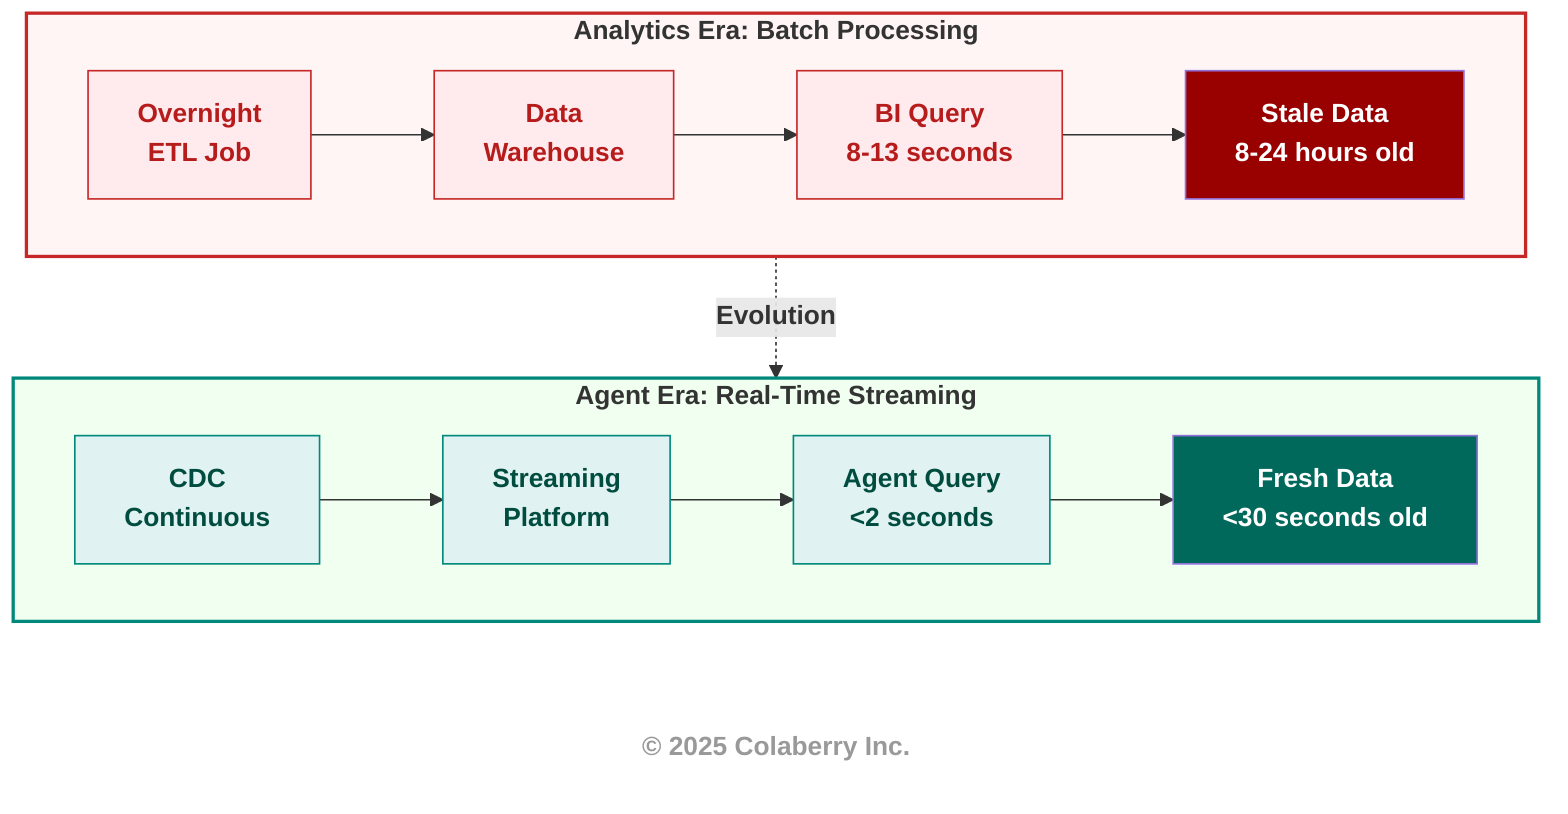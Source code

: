 flowchart TB
    subgraph Analytics["<b>Analytics Era: Batch Processing</b>"]
        direction LR
        A1["<b>Overnight<br/>ETL Job</b>"] --> A2["<b>Data<br/>Warehouse</b>"]
        A2 --> A3["<b>BI Query<br/>8-13 seconds</b>"]
        A3 --> A4["<b>Stale Data<br/>8-24 hours old</b>"]
    end
    
    Analytics -.->|<b>Evolution</b>| Agent
    
    subgraph Agent["<b>Agent Era: Real-Time Streaming</b>"]
        direction LR
        B1["<b>CDC<br/>Continuous</b>"] --> B2["<b>Streaming<br/>Platform</b>"]
        B2 --> B3["<b>Agent Query<br/><2 seconds</b>"]
        B3 --> B4["<b>Fresh Data<br/><30 seconds old</b>"]
    end
    
    Agent ~~~ CR["<b>© 2025 Colaberry Inc.</b>"]
    
    classDef subgraphTitle fill:#f9f9f9,stroke:#333333,stroke-width:2px,color:#000000
    classDef oldEra fill:#ffebee,stroke:#c62828,color:#b71c1c
    classDef newEra fill:#e0f2f1,stroke:#00897b,color:#004d40
    classDef problem fill:#990000,color:#ffffff
    classDef solution fill:#00695c,color:#ffffff
    
    style A1 fill:#ffebee,stroke:#c62828,color:#b71c1c
    style A2 fill:#ffebee,stroke:#c62828,color:#b71c1c
    style A3 fill:#ffebee,stroke:#c62828,color:#b71c1c
    style A4 fill:#990000,color:#ffffff
    
    style B1 fill:#e0f2f1,stroke:#00897b,color:#004d40
    style B2 fill:#e0f2f1,stroke:#00897b,color:#004d40
    style B3 fill:#e0f2f1,stroke:#00897b,color:#004d40
    style B4 fill:#00695c,color:#ffffff
    
    style Analytics fill:#fff5f5,stroke:#c62828,stroke-width:2px
    style Agent fill:#f0fff0,stroke:#00897b,stroke-width:2px
    style CR fill:none,stroke:none,color:#999999